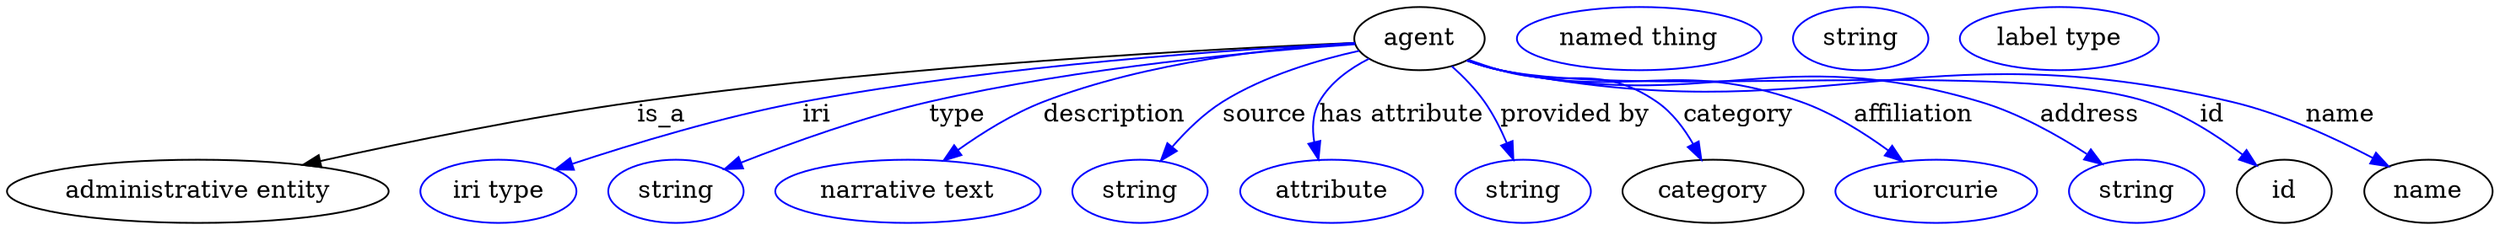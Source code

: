 digraph {
	graph [bb="0,0,1409.9,123"];
	node [label="\N"];
	agent	[height=0.5,
		label=agent,
		pos="801.54,105",
		width=1.0291];
	"administrative entity"	[height=0.5,
		pos="108.54,18",
		width=3.015];
	agent -> "administrative entity"	[label=is_a,
		lp="372.54,61.5",
		pos="e,168.31,33.03 764.62,102.56 688.42,99.275 508.31,89.819 358.54,69 297.22,60.477 228.28,46.342 178.35,35.272"];
	iri	[color=blue,
		height=0.5,
		label="iri type",
		pos="279.54,18",
		width=1.2277];
	agent -> iri	[color=blue,
		label=iri,
		lp="460.54,61.5",
		pos="e,311.93,30.393 764.82,102.38 700.9,99.101 565.21,90.113 452.54,69 407.09,60.484 356.41,45.119 321.72,33.661",
		style=solid];
	type	[color=blue,
		height=0.5,
		label=string,
		pos="380.54,18",
		width=1.0652];
	agent -> type	[color=blue,
		label=type,
		lp="540.54,61.5",
		pos="e,408.17,30.561 764.82,101.77 711.38,97.981 609.29,88.7 524.54,69 487.42,60.371 446.49,45.626 417.78,34.378",
		style=solid];
	description	[color=blue,
		height=0.5,
		label="narrative text",
		pos="512.54,18",
		width=2.0943];
	agent -> description	[color=blue,
		label=description,
		lp="629.04,61.5",
		pos="e,532.53,35.539 764.51,102.58 721.03,99.868 647.36,91.975 588.54,69 571.48,62.338 554.29,51.455 540.58,41.541",
		style=solid];
	source	[color=blue,
		height=0.5,
		label=string,
		pos="644.54,18",
		width=1.0652];
	agent -> source	[color=blue,
		label=source,
		lp="713.54,61.5",
		pos="e,655.76,35.529 767.17,98.223 743.9,93.166 713.2,84.181 689.54,69 679.15,62.337 669.68,52.657 662.13,43.585",
		style=solid];
	"has attribute"	[color=blue,
		height=0.5,
		label=attribute,
		pos="752.54,18",
		width=1.4443];
	agent -> "has attribute"	[color=blue,
		label="has attribute",
		lp="791.54,61.5",
		pos="e,744.58,36.166 772.85,93.559 761.97,88.031 750.72,80.046 744.54,69 740.66,62.065 740.52,53.794 741.96,45.995",
		style=solid];
	"provided by"	[color=blue,
		height=0.5,
		label=string,
		pos="860.54,18",
		width=1.0652];
	agent -> "provided by"	[color=blue,
		label="provided by",
		lp="890.04,61.5",
		pos="e,854.96,36.09 819.96,89.245 826.42,83.426 833.35,76.373 838.54,69 843.53,61.914 847.77,53.514 851.14,45.641",
		style=solid];
	category	[height=0.5,
		pos="968.54,18",
		width=1.4263];
	agent -> category	[color=blue,
		label=category,
		lp="983.04,61.5",
		pos="e,961.89,35.954 829.53,92.874 835.43,90.753 841.64,88.675 847.54,87 886.36,75.972 903.24,91.804 936.54,69 945.25,63.035 952.11,53.84 \
957.21,44.954",
		style=solid];
	affiliation	[color=blue,
		height=0.5,
		label=uriorcurie,
		pos="1095.5,18",
		width=1.5887];
	agent -> affiliation	[color=blue,
		label=affiliation,
		lp="1082.5,61.5",
		pos="e,1076.3,35.178 828.93,92.613 834.97,90.458 841.41,88.433 847.54,87 921.96,69.62 946.51,94.514 1018.5,69 1036.3,62.698 1054.1,51.527 \
1068.1,41.341",
		style=solid];
	address	[color=blue,
		height=0.5,
		label=string,
		pos="1209.5,18",
		width=1.0652];
	agent -> address	[color=blue,
		label=address,
		lp="1183,61.5",
		pos="e,1189.9,33.487 828.89,92.431 834.94,90.287 841.38,88.313 847.54,87 966.47,61.662 1004,103.64 1120.5,69 1142.2,62.568 1164.3,50.154 \
1181.1,39.305",
		style=solid];
	id	[height=0.5,
		pos="1292.5,18",
		width=0.75];
	agent -> id	[color=blue,
		label=id,
		lp="1252.5,61.5",
		pos="e,1276.7,32.895 828.38,92.525 834.57,90.319 841.2,88.295 847.54,87 927.76,70.619 1137.6,94.164 1215.5,69 1235.1,62.694 1254.4,50.086 \
1268.8,39.109",
		style=solid];
	name	[height=0.5,
		pos="1373.5,18",
		width=1.011];
	agent -> name	[color=blue,
		label=name,
		lp="1324.5,61.5",
		pos="e,1350.9,32.441 828.38,92.499 834.57,90.294 841.2,88.277 847.54,87 1029,50.484 1083.6,112.08 1263.5,69 1291.3,62.364 1320.5,48.685 \
1341.9,37.309",
		style=solid];
	"named thing_category"	[color=blue,
		height=0.5,
		label="named thing",
		pos="926.54,105",
		width=1.9318];
	agent_id	[color=blue,
		height=0.5,
		label=string,
		pos="1052.5,105",
		width=1.0652];
	agent_name	[color=blue,
		height=0.5,
		label="label type",
		pos="1165.5,105",
		width=1.5707];
}
